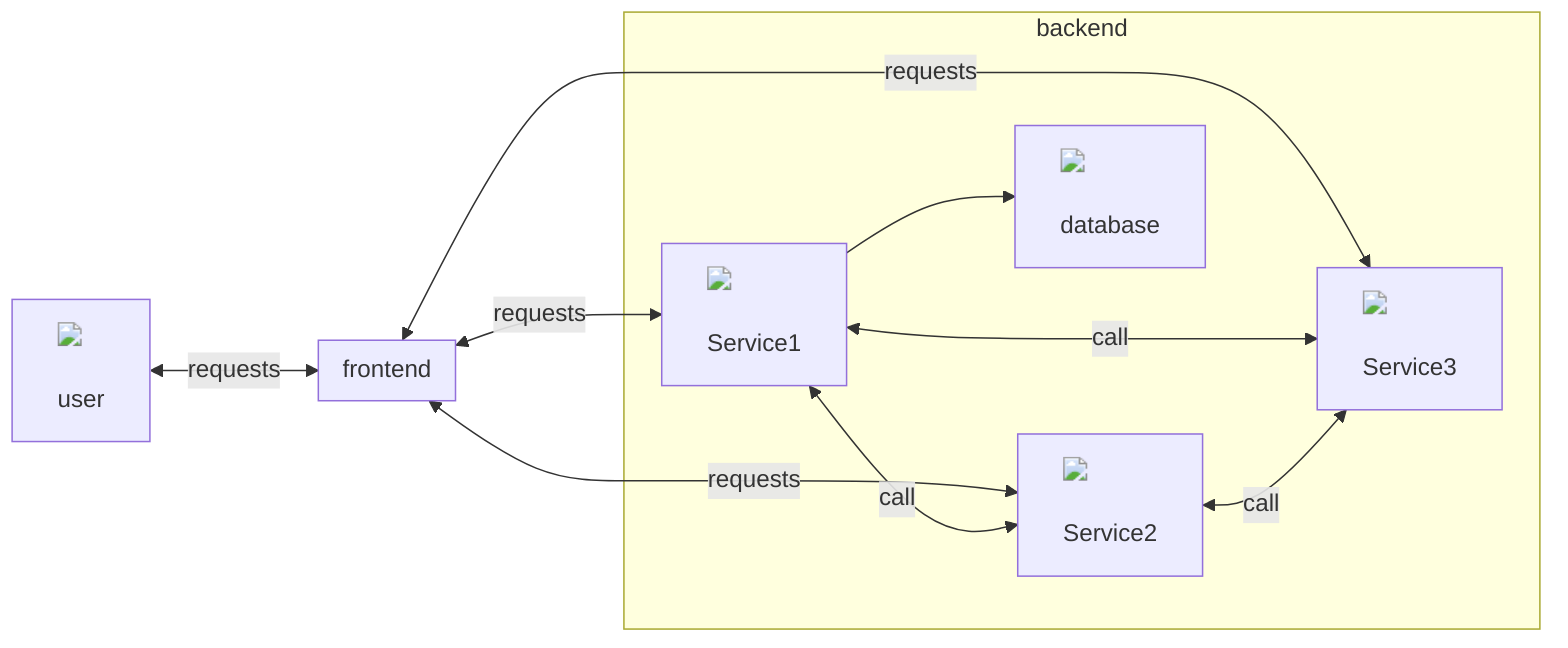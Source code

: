 flowchart LR
    user[<img src='https://cdn.iconscout.com/icon/free/png-512/free-development-2230922-1914286.png?f=webp&w=256' /> \nuser]
    
    subgraph frontend
    end

    user <-- requests --> frontend
    
    frontend <-- requests --> Service1
    frontend <-- requests --> Service2
    frontend <-- requests --> Service3

    subgraph backend
        Service1[<img src='https://cdn.iconscout.com/icon/premium/png-512-thumb/service-1407177-1190587.png?f=webp&w=256' /> \nService1]
        Service2[<img src='https://cdn.iconscout.com/icon/premium/png-512-thumb/service-1407177-1190587.png?f=webp&w=256' /> \nService2]
        Service3[<img src='https://cdn.iconscout.com/icon/premium/png-512-thumb/service-1407177-1190587.png?f=webp&w=256' /> \nService3]
        
        Service1 <-- call --> Service2
        Service1 <-- call --> Service3
        Service2 <-- call --> Service3

        database[<img src='https://cdn.iconscout.com/icon/premium/png-512-thumb/database-1138-1150296.png?f=webp&w=256' /> \ndatabase]
        Service1 --> database
    end